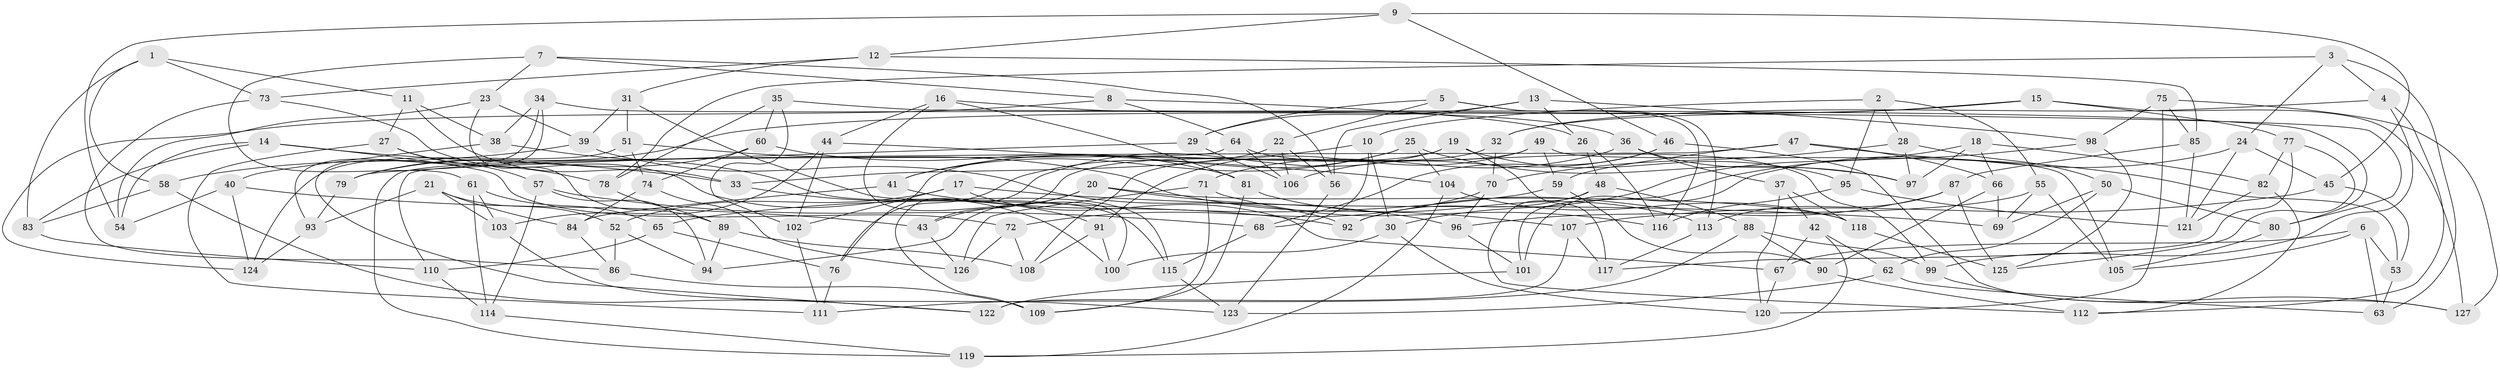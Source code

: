 // coarse degree distribution, {5: 0.04938271604938271, 6: 0.5185185185185185, 4: 0.43209876543209874}
// Generated by graph-tools (version 1.1) at 2025/42/03/06/25 10:42:19]
// undirected, 127 vertices, 254 edges
graph export_dot {
graph [start="1"]
  node [color=gray90,style=filled];
  1;
  2;
  3;
  4;
  5;
  6;
  7;
  8;
  9;
  10;
  11;
  12;
  13;
  14;
  15;
  16;
  17;
  18;
  19;
  20;
  21;
  22;
  23;
  24;
  25;
  26;
  27;
  28;
  29;
  30;
  31;
  32;
  33;
  34;
  35;
  36;
  37;
  38;
  39;
  40;
  41;
  42;
  43;
  44;
  45;
  46;
  47;
  48;
  49;
  50;
  51;
  52;
  53;
  54;
  55;
  56;
  57;
  58;
  59;
  60;
  61;
  62;
  63;
  64;
  65;
  66;
  67;
  68;
  69;
  70;
  71;
  72;
  73;
  74;
  75;
  76;
  77;
  78;
  79;
  80;
  81;
  82;
  83;
  84;
  85;
  86;
  87;
  88;
  89;
  90;
  91;
  92;
  93;
  94;
  95;
  96;
  97;
  98;
  99;
  100;
  101;
  102;
  103;
  104;
  105;
  106;
  107;
  108;
  109;
  110;
  111;
  112;
  113;
  114;
  115;
  116;
  117;
  118;
  119;
  120;
  121;
  122;
  123;
  124;
  125;
  126;
  127;
  1 -- 11;
  1 -- 58;
  1 -- 83;
  1 -- 73;
  2 -- 28;
  2 -- 10;
  2 -- 55;
  2 -- 95;
  3 -- 4;
  3 -- 24;
  3 -- 78;
  3 -- 63;
  4 -- 112;
  4 -- 32;
  4 -- 99;
  5 -- 113;
  5 -- 22;
  5 -- 29;
  5 -- 116;
  6 -- 63;
  6 -- 67;
  6 -- 53;
  6 -- 105;
  7 -- 56;
  7 -- 8;
  7 -- 61;
  7 -- 23;
  8 -- 124;
  8 -- 64;
  8 -- 26;
  9 -- 12;
  9 -- 54;
  9 -- 45;
  9 -- 46;
  10 -- 41;
  10 -- 68;
  10 -- 30;
  11 -- 33;
  11 -- 38;
  11 -- 27;
  12 -- 31;
  12 -- 73;
  12 -- 85;
  13 -- 98;
  13 -- 56;
  13 -- 29;
  13 -- 26;
  14 -- 33;
  14 -- 83;
  14 -- 72;
  14 -- 54;
  15 -- 79;
  15 -- 127;
  15 -- 77;
  15 -- 32;
  16 -- 36;
  16 -- 81;
  16 -- 44;
  16 -- 100;
  17 -- 102;
  17 -- 69;
  17 -- 52;
  17 -- 67;
  18 -- 82;
  18 -- 66;
  18 -- 30;
  18 -- 97;
  19 -- 117;
  19 -- 95;
  19 -- 109;
  19 -- 76;
  20 -- 96;
  20 -- 118;
  20 -- 43;
  20 -- 94;
  21 -- 103;
  21 -- 93;
  21 -- 84;
  21 -- 52;
  22 -- 106;
  22 -- 56;
  22 -- 33;
  23 -- 89;
  23 -- 39;
  23 -- 54;
  24 -- 121;
  24 -- 45;
  24 -- 101;
  25 -- 97;
  25 -- 76;
  25 -- 104;
  25 -- 41;
  26 -- 48;
  26 -- 116;
  27 -- 78;
  27 -- 111;
  27 -- 57;
  28 -- 70;
  28 -- 97;
  28 -- 50;
  29 -- 106;
  29 -- 79;
  30 -- 100;
  30 -- 120;
  31 -- 39;
  31 -- 51;
  31 -- 115;
  32 -- 43;
  32 -- 70;
  33 -- 91;
  34 -- 38;
  34 -- 122;
  34 -- 80;
  34 -- 93;
  35 -- 102;
  35 -- 78;
  35 -- 80;
  35 -- 60;
  36 -- 37;
  36 -- 71;
  36 -- 97;
  37 -- 120;
  37 -- 118;
  37 -- 42;
  38 -- 40;
  38 -- 115;
  39 -- 92;
  39 -- 58;
  40 -- 43;
  40 -- 54;
  40 -- 124;
  41 -- 92;
  41 -- 84;
  42 -- 119;
  42 -- 62;
  42 -- 67;
  43 -- 126;
  44 -- 102;
  44 -- 103;
  44 -- 104;
  45 -- 107;
  45 -- 53;
  46 -- 127;
  46 -- 68;
  46 -- 106;
  47 -- 59;
  47 -- 66;
  47 -- 110;
  47 -- 53;
  48 -- 92;
  48 -- 88;
  48 -- 112;
  49 -- 105;
  49 -- 108;
  49 -- 91;
  49 -- 59;
  50 -- 62;
  50 -- 69;
  50 -- 80;
  51 -- 124;
  51 -- 107;
  51 -- 74;
  52 -- 86;
  52 -- 94;
  53 -- 63;
  55 -- 96;
  55 -- 105;
  55 -- 69;
  56 -- 123;
  57 -- 94;
  57 -- 68;
  57 -- 114;
  58 -- 83;
  58 -- 122;
  59 -- 65;
  59 -- 90;
  60 -- 74;
  60 -- 81;
  60 -- 79;
  61 -- 114;
  61 -- 103;
  61 -- 65;
  62 -- 123;
  62 -- 63;
  64 -- 99;
  64 -- 106;
  64 -- 119;
  65 -- 76;
  65 -- 110;
  66 -- 90;
  66 -- 69;
  67 -- 120;
  68 -- 115;
  70 -- 72;
  70 -- 96;
  71 -- 126;
  71 -- 116;
  71 -- 109;
  72 -- 126;
  72 -- 108;
  73 -- 86;
  73 -- 100;
  74 -- 84;
  74 -- 126;
  75 -- 127;
  75 -- 85;
  75 -- 98;
  75 -- 120;
  76 -- 111;
  77 -- 117;
  77 -- 125;
  77 -- 82;
  78 -- 89;
  79 -- 93;
  80 -- 105;
  81 -- 109;
  81 -- 113;
  82 -- 112;
  82 -- 121;
  83 -- 110;
  84 -- 86;
  85 -- 121;
  85 -- 87;
  86 -- 109;
  87 -- 92;
  87 -- 125;
  87 -- 113;
  88 -- 90;
  88 -- 111;
  88 -- 99;
  89 -- 108;
  89 -- 94;
  90 -- 112;
  91 -- 100;
  91 -- 108;
  93 -- 124;
  95 -- 121;
  95 -- 116;
  96 -- 101;
  98 -- 125;
  98 -- 101;
  99 -- 127;
  101 -- 122;
  102 -- 111;
  103 -- 123;
  104 -- 119;
  104 -- 118;
  107 -- 117;
  107 -- 122;
  110 -- 114;
  113 -- 117;
  114 -- 119;
  115 -- 123;
  118 -- 125;
}
